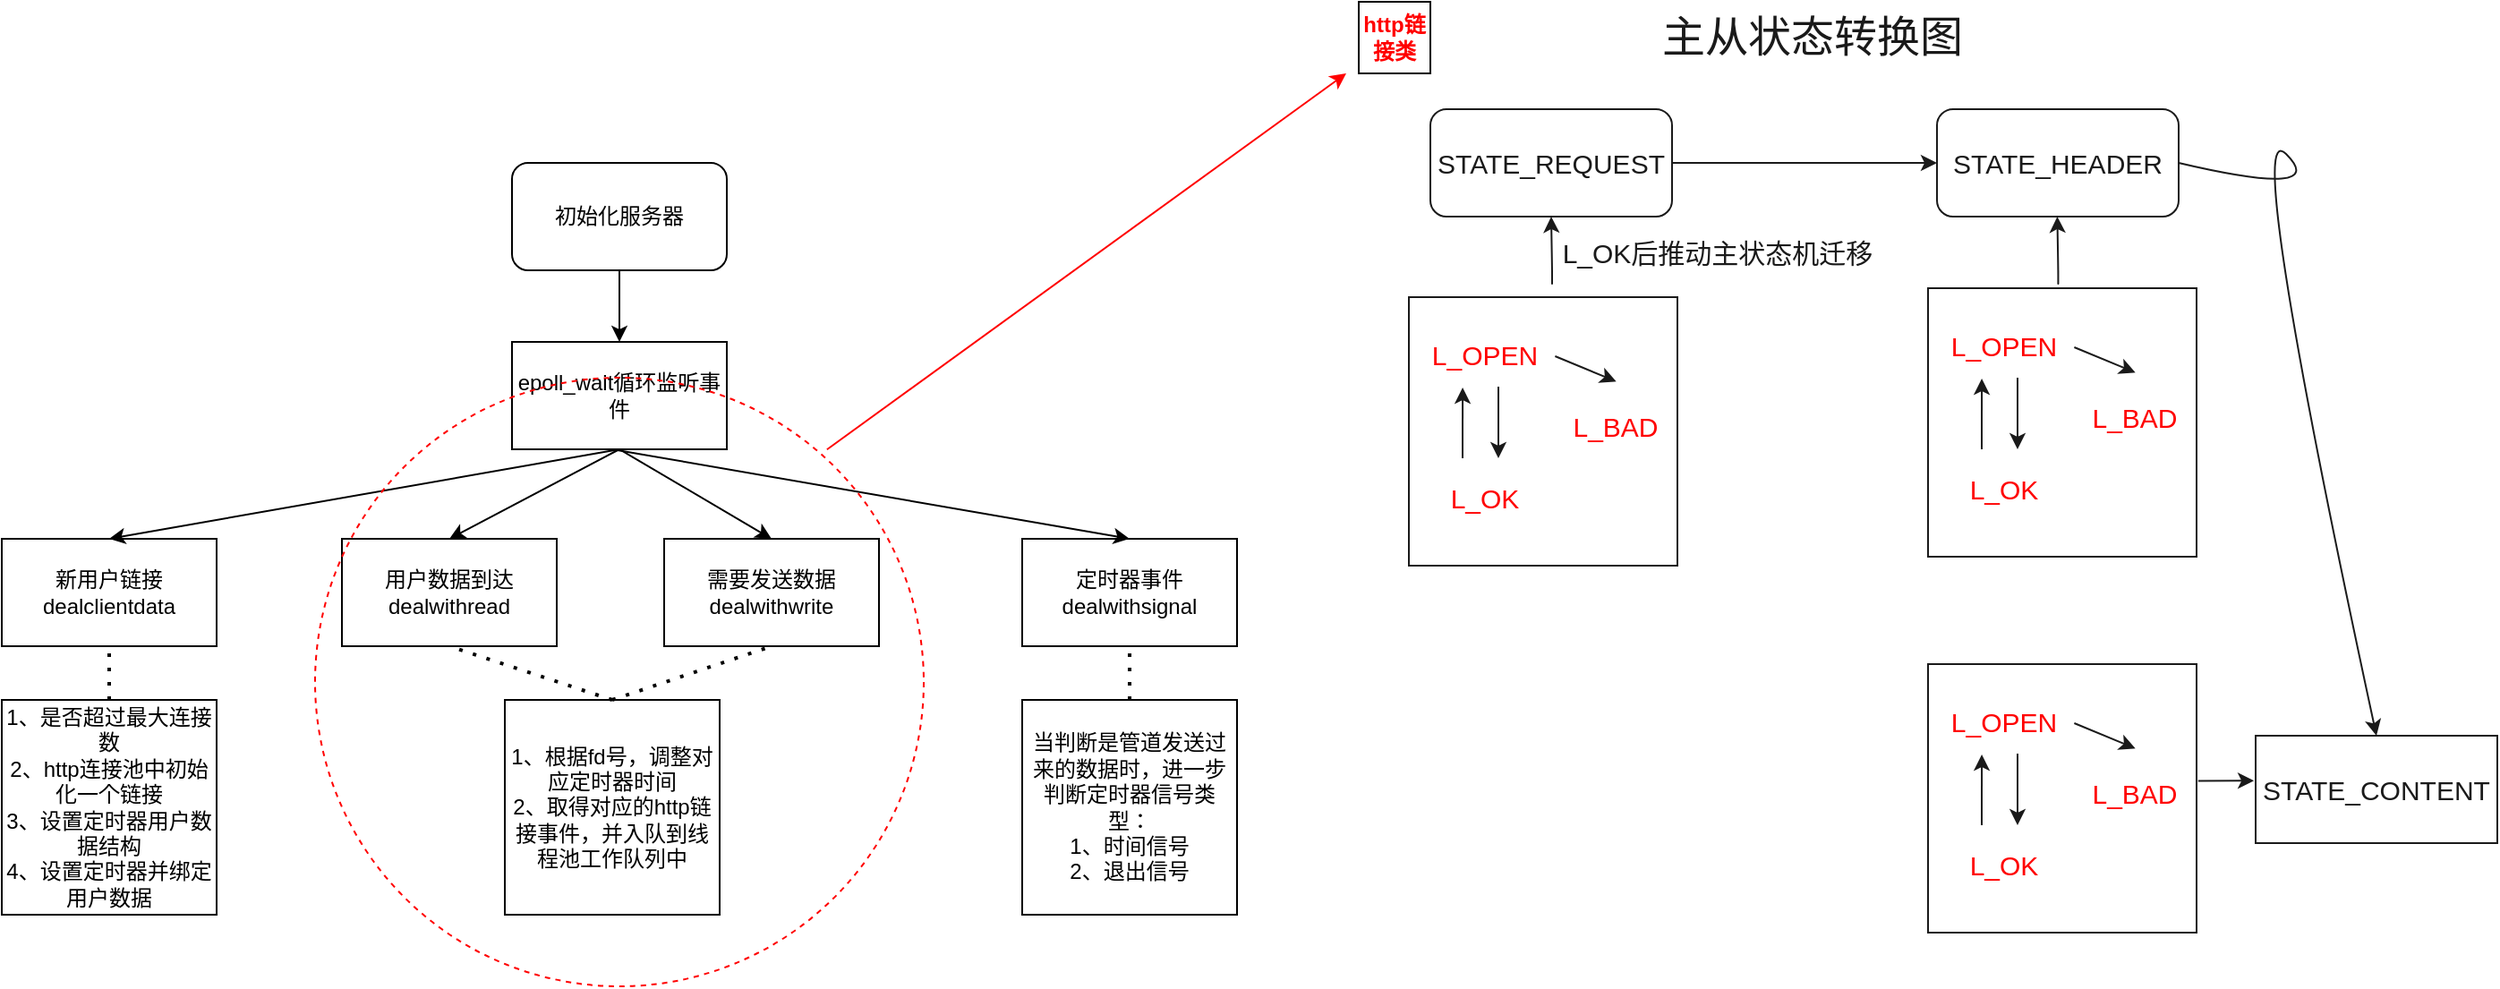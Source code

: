 <mxfile version="17.5.0" type="github">
  <diagram id="A5NiPpgJj7nc6MVz3xeY" name="Page-1">
    <mxGraphModel dx="1422" dy="800" grid="1" gridSize="10" guides="1" tooltips="1" connect="1" arrows="1" fold="1" page="1" pageScale="1" pageWidth="827" pageHeight="1169" math="0" shadow="0">
      <root>
        <mxCell id="0" />
        <mxCell id="1" parent="0" />
        <mxCell id="RjcR3AsE55ujhxijjUr5-1" value="初始化服务器" style="rounded=1;whiteSpace=wrap;html=1;" vertex="1" parent="1">
          <mxGeometry x="354" y="90" width="120" height="60" as="geometry" />
        </mxCell>
        <mxCell id="RjcR3AsE55ujhxijjUr5-3" value="epoll_wait循环监听事件" style="rounded=0;whiteSpace=wrap;html=1;" vertex="1" parent="1">
          <mxGeometry x="354" y="190" width="120" height="60" as="geometry" />
        </mxCell>
        <mxCell id="RjcR3AsE55ujhxijjUr5-4" value="新用户链接&lt;br&gt;dealclientdata" style="rounded=0;whiteSpace=wrap;html=1;" vertex="1" parent="1">
          <mxGeometry x="69" y="300" width="120" height="60" as="geometry" />
        </mxCell>
        <mxCell id="RjcR3AsE55ujhxijjUr5-5" value="用户数据到达&lt;br&gt;dealwithread" style="rounded=0;whiteSpace=wrap;html=1;" vertex="1" parent="1">
          <mxGeometry x="259" y="300" width="120" height="60" as="geometry" />
        </mxCell>
        <mxCell id="RjcR3AsE55ujhxijjUr5-6" value="需要发送数据&lt;br&gt;dealwithwrite" style="rounded=0;whiteSpace=wrap;html=1;" vertex="1" parent="1">
          <mxGeometry x="439" y="300" width="120" height="60" as="geometry" />
        </mxCell>
        <mxCell id="RjcR3AsE55ujhxijjUr5-7" value="定时器事件&lt;br&gt;dealwithsignal" style="rounded=0;whiteSpace=wrap;html=1;" vertex="1" parent="1">
          <mxGeometry x="639" y="300" width="120" height="60" as="geometry" />
        </mxCell>
        <mxCell id="RjcR3AsE55ujhxijjUr5-9" value="" style="endArrow=classic;html=1;rounded=0;entryX=0.5;entryY=0;entryDx=0;entryDy=0;exitX=0.5;exitY=1;exitDx=0;exitDy=0;" edge="1" parent="1" source="RjcR3AsE55ujhxijjUr5-3" target="RjcR3AsE55ujhxijjUr5-4">
          <mxGeometry width="50" height="50" relative="1" as="geometry">
            <mxPoint x="190" y="270" as="sourcePoint" />
            <mxPoint x="240" y="220" as="targetPoint" />
          </mxGeometry>
        </mxCell>
        <mxCell id="RjcR3AsE55ujhxijjUr5-10" value="" style="endArrow=classic;html=1;rounded=0;entryX=0.5;entryY=0;entryDx=0;entryDy=0;exitX=0.5;exitY=1;exitDx=0;exitDy=0;" edge="1" parent="1" source="RjcR3AsE55ujhxijjUr5-3" target="RjcR3AsE55ujhxijjUr5-5">
          <mxGeometry width="50" height="50" relative="1" as="geometry">
            <mxPoint x="424" y="260.0" as="sourcePoint" />
            <mxPoint x="139" y="310.0" as="targetPoint" />
          </mxGeometry>
        </mxCell>
        <mxCell id="RjcR3AsE55ujhxijjUr5-11" value="" style="endArrow=classic;html=1;rounded=0;entryX=0.5;entryY=0;entryDx=0;entryDy=0;exitX=0.5;exitY=1;exitDx=0;exitDy=0;" edge="1" parent="1" source="RjcR3AsE55ujhxijjUr5-3" target="RjcR3AsE55ujhxijjUr5-6">
          <mxGeometry width="50" height="50" relative="1" as="geometry">
            <mxPoint x="434" y="270.0" as="sourcePoint" />
            <mxPoint x="149" y="320.0" as="targetPoint" />
          </mxGeometry>
        </mxCell>
        <mxCell id="RjcR3AsE55ujhxijjUr5-12" value="" style="endArrow=classic;html=1;rounded=0;entryX=0.5;entryY=0;entryDx=0;entryDy=0;" edge="1" parent="1" target="RjcR3AsE55ujhxijjUr5-7">
          <mxGeometry width="50" height="50" relative="1" as="geometry">
            <mxPoint x="410" y="250" as="sourcePoint" />
            <mxPoint x="159" y="330.0" as="targetPoint" />
          </mxGeometry>
        </mxCell>
        <mxCell id="RjcR3AsE55ujhxijjUr5-13" value="" style="endArrow=classic;html=1;rounded=0;entryX=0.5;entryY=0;entryDx=0;entryDy=0;exitX=0.5;exitY=1;exitDx=0;exitDy=0;" edge="1" parent="1" source="RjcR3AsE55ujhxijjUr5-1" target="RjcR3AsE55ujhxijjUr5-3">
          <mxGeometry width="50" height="50" relative="1" as="geometry">
            <mxPoint x="454" y="290.0" as="sourcePoint" />
            <mxPoint x="169" y="340.0" as="targetPoint" />
          </mxGeometry>
        </mxCell>
        <mxCell id="RjcR3AsE55ujhxijjUr5-14" value="1、是否超过最大连接数&lt;br&gt;2、http连接池中初始化一个链接&lt;br&gt;3、设置定时器用户数据结构&lt;br&gt;4、设置定时器并绑定用户数据" style="whiteSpace=wrap;html=1;aspect=fixed;" vertex="1" parent="1">
          <mxGeometry x="69" y="390" width="120" height="120" as="geometry" />
        </mxCell>
        <mxCell id="RjcR3AsE55ujhxijjUr5-17" value="" style="endArrow=none;dashed=1;html=1;dashPattern=1 3;strokeWidth=2;rounded=0;entryX=0.5;entryY=1;entryDx=0;entryDy=0;exitX=0.5;exitY=0;exitDx=0;exitDy=0;" edge="1" parent="1" source="RjcR3AsE55ujhxijjUr5-14" target="RjcR3AsE55ujhxijjUr5-4">
          <mxGeometry width="50" height="50" relative="1" as="geometry">
            <mxPoint x="120" y="410" as="sourcePoint" />
            <mxPoint x="170" y="360" as="targetPoint" />
          </mxGeometry>
        </mxCell>
        <mxCell id="RjcR3AsE55ujhxijjUr5-18" value="1、根据fd号，调整对应定时器时间&lt;br&gt;2、取得对应的http链接事件，并入队到线程池工作队列中" style="whiteSpace=wrap;html=1;aspect=fixed;" vertex="1" parent="1">
          <mxGeometry x="350" y="390" width="120" height="120" as="geometry" />
        </mxCell>
        <mxCell id="RjcR3AsE55ujhxijjUr5-19" value="" style="endArrow=none;dashed=1;html=1;dashPattern=1 3;strokeWidth=2;rounded=0;exitX=0.5;exitY=0;exitDx=0;exitDy=0;entryX=0.5;entryY=1;entryDx=0;entryDy=0;" edge="1" parent="1" source="RjcR3AsE55ujhxijjUr5-18" target="RjcR3AsE55ujhxijjUr5-5">
          <mxGeometry width="50" height="50" relative="1" as="geometry">
            <mxPoint x="300" y="410" as="sourcePoint" />
            <mxPoint x="350" y="360" as="targetPoint" />
          </mxGeometry>
        </mxCell>
        <mxCell id="RjcR3AsE55ujhxijjUr5-20" value="" style="endArrow=none;dashed=1;html=1;dashPattern=1 3;strokeWidth=2;rounded=0;entryX=0.5;entryY=1;entryDx=0;entryDy=0;" edge="1" parent="1" target="RjcR3AsE55ujhxijjUr5-6">
          <mxGeometry width="50" height="50" relative="1" as="geometry">
            <mxPoint x="410" y="390" as="sourcePoint" />
            <mxPoint x="540" y="370" as="targetPoint" />
          </mxGeometry>
        </mxCell>
        <mxCell id="RjcR3AsE55ujhxijjUr5-21" value="当判断是管道发送过来的数据时，进一步判断定时器信号类型：&lt;br&gt;1、时间信号&lt;br&gt;2、退出信号" style="whiteSpace=wrap;html=1;aspect=fixed;" vertex="1" parent="1">
          <mxGeometry x="639" y="390" width="120" height="120" as="geometry" />
        </mxCell>
        <mxCell id="RjcR3AsE55ujhxijjUr5-22" value="" style="endArrow=none;dashed=1;html=1;dashPattern=1 3;strokeWidth=2;rounded=0;entryX=0.5;entryY=1;entryDx=0;entryDy=0;exitX=0.5;exitY=0;exitDx=0;exitDy=0;" edge="1" parent="1" source="RjcR3AsE55ujhxijjUr5-21" target="RjcR3AsE55ujhxijjUr5-7">
          <mxGeometry width="50" height="50" relative="1" as="geometry">
            <mxPoint x="580" y="430" as="sourcePoint" />
            <mxPoint x="630" y="380" as="targetPoint" />
          </mxGeometry>
        </mxCell>
        <mxCell id="RjcR3AsE55ujhxijjUr5-23" value="&lt;b&gt;&lt;font color=&quot;#ff0000&quot;&gt;http链接类&lt;/font&gt;&lt;/b&gt;" style="whiteSpace=wrap;html=1;aspect=fixed;" vertex="1" parent="1">
          <mxGeometry x="827" width="40" height="40" as="geometry" />
        </mxCell>
        <mxCell id="RjcR3AsE55ujhxijjUr5-27" value="" style="ellipse;whiteSpace=wrap;html=1;aspect=fixed;dashed=1;fillColor=none;strokeColor=#FF0000;" vertex="1" parent="1">
          <mxGeometry x="244" y="210" width="340" height="340" as="geometry" />
        </mxCell>
        <mxCell id="RjcR3AsE55ujhxijjUr5-28" value="" style="endArrow=classic;html=1;rounded=1;exitX=0.841;exitY=0.118;exitDx=0;exitDy=0;exitPerimeter=0;strokeColor=#FF0000;" edge="1" parent="1" source="RjcR3AsE55ujhxijjUr5-27">
          <mxGeometry width="50" height="50" relative="1" as="geometry">
            <mxPoint x="540" y="250" as="sourcePoint" />
            <mxPoint x="820" y="40" as="targetPoint" />
          </mxGeometry>
        </mxCell>
        <mxCell id="RjcR3AsE55ujhxijjUr5-29" value="&lt;font style=&quot;font-size: 24px&quot;&gt;主从状态转换图&lt;/font&gt;" style="text;html=1;align=center;verticalAlign=middle;resizable=0;points=[];autosize=1;strokeColor=none;fillColor=none;fontColor=#1A1A1A;" vertex="1" parent="1">
          <mxGeometry x="990" y="10" width="180" height="20" as="geometry" />
        </mxCell>
        <mxCell id="RjcR3AsE55ujhxijjUr5-30" value="" style="whiteSpace=wrap;html=1;aspect=fixed;fontSize=24;fontColor=#FF0000;strokeColor=#1A1A1A;fillColor=none;" vertex="1" parent="1">
          <mxGeometry x="855" y="165" width="150" height="150" as="geometry" />
        </mxCell>
        <mxCell id="RjcR3AsE55ujhxijjUr5-33" value="&lt;font style=&quot;font-size: 15px&quot;&gt;L_OPEN&lt;/font&gt;" style="text;html=1;align=center;verticalAlign=middle;resizable=0;points=[];autosize=1;strokeColor=none;fillColor=none;fontSize=24;fontColor=#FF0000;" vertex="1" parent="1">
          <mxGeometry x="862" y="175" width="70" height="40" as="geometry" />
        </mxCell>
        <mxCell id="RjcR3AsE55ujhxijjUr5-34" value="&lt;font style=&quot;font-size: 15px&quot;&gt;L_OK&lt;/font&gt;" style="text;html=1;align=center;verticalAlign=middle;resizable=0;points=[];autosize=1;strokeColor=none;fillColor=none;fontSize=24;fontColor=#FF0000;" vertex="1" parent="1">
          <mxGeometry x="872" y="255" width="50" height="40" as="geometry" />
        </mxCell>
        <mxCell id="RjcR3AsE55ujhxijjUr5-35" value="&lt;font style=&quot;font-size: 15px&quot;&gt;L_BAD&lt;/font&gt;" style="text;html=1;align=center;verticalAlign=middle;resizable=0;points=[];autosize=1;strokeColor=none;fillColor=none;fontSize=24;fontColor=#FF0000;" vertex="1" parent="1">
          <mxGeometry x="940" y="215" width="60" height="40" as="geometry" />
        </mxCell>
        <mxCell id="RjcR3AsE55ujhxijjUr5-44" value="" style="endArrow=classic;html=1;rounded=1;fontSize=15;fontColor=#FF0000;strokeColor=#1A1A1A;entryX=0.329;entryY=1.013;entryDx=0;entryDy=0;entryPerimeter=0;" edge="1" parent="1" target="RjcR3AsE55ujhxijjUr5-33">
          <mxGeometry width="50" height="50" relative="1" as="geometry">
            <mxPoint x="885" y="255" as="sourcePoint" />
            <mxPoint x="925" y="365" as="targetPoint" />
          </mxGeometry>
        </mxCell>
        <mxCell id="RjcR3AsE55ujhxijjUr5-45" value="" style="endArrow=classic;html=1;rounded=1;fontSize=15;fontColor=#FF0000;strokeColor=#1A1A1A;" edge="1" parent="1">
          <mxGeometry width="50" height="50" relative="1" as="geometry">
            <mxPoint x="905" y="215" as="sourcePoint" />
            <mxPoint x="905" y="255" as="targetPoint" />
          </mxGeometry>
        </mxCell>
        <mxCell id="RjcR3AsE55ujhxijjUr5-46" value="" style="endArrow=classic;html=1;rounded=1;fontSize=15;fontColor=#FF0000;strokeColor=#1A1A1A;entryX=0.514;entryY=-0.071;entryDx=0;entryDy=0;entryPerimeter=0;exitX=1.067;exitY=0.575;exitDx=0;exitDy=0;exitPerimeter=0;" edge="1" parent="1" source="RjcR3AsE55ujhxijjUr5-33" target="RjcR3AsE55ujhxijjUr5-35">
          <mxGeometry width="50" height="50" relative="1" as="geometry">
            <mxPoint x="975" y="405" as="sourcePoint" />
            <mxPoint x="905.03" y="235.52" as="targetPoint" />
          </mxGeometry>
        </mxCell>
        <mxCell id="RjcR3AsE55ujhxijjUr5-47" value="" style="whiteSpace=wrap;html=1;aspect=fixed;fontSize=24;fontColor=#FF0000;strokeColor=#1A1A1A;fillColor=none;" vertex="1" parent="1">
          <mxGeometry x="1145" y="160" width="150" height="150" as="geometry" />
        </mxCell>
        <mxCell id="RjcR3AsE55ujhxijjUr5-48" value="&lt;font style=&quot;font-size: 15px&quot;&gt;L_OPEN&lt;/font&gt;" style="text;html=1;align=center;verticalAlign=middle;resizable=0;points=[];autosize=1;strokeColor=none;fillColor=none;fontSize=24;fontColor=#FF0000;" vertex="1" parent="1">
          <mxGeometry x="1152" y="170" width="70" height="40" as="geometry" />
        </mxCell>
        <mxCell id="RjcR3AsE55ujhxijjUr5-49" value="&lt;font style=&quot;font-size: 15px&quot;&gt;L_OK&lt;/font&gt;" style="text;html=1;align=center;verticalAlign=middle;resizable=0;points=[];autosize=1;strokeColor=none;fillColor=none;fontSize=24;fontColor=#FF0000;" vertex="1" parent="1">
          <mxGeometry x="1162" y="250" width="50" height="40" as="geometry" />
        </mxCell>
        <mxCell id="RjcR3AsE55ujhxijjUr5-50" value="&lt;font style=&quot;font-size: 15px&quot;&gt;L_BAD&lt;/font&gt;" style="text;html=1;align=center;verticalAlign=middle;resizable=0;points=[];autosize=1;strokeColor=none;fillColor=none;fontSize=24;fontColor=#FF0000;" vertex="1" parent="1">
          <mxGeometry x="1230" y="210" width="60" height="40" as="geometry" />
        </mxCell>
        <mxCell id="RjcR3AsE55ujhxijjUr5-51" value="" style="endArrow=classic;html=1;rounded=1;fontSize=15;fontColor=#FF0000;strokeColor=#1A1A1A;entryX=0.329;entryY=1.013;entryDx=0;entryDy=0;entryPerimeter=0;" edge="1" parent="1" target="RjcR3AsE55ujhxijjUr5-48">
          <mxGeometry width="50" height="50" relative="1" as="geometry">
            <mxPoint x="1175" y="250" as="sourcePoint" />
            <mxPoint x="1215" y="360" as="targetPoint" />
          </mxGeometry>
        </mxCell>
        <mxCell id="RjcR3AsE55ujhxijjUr5-52" value="" style="endArrow=classic;html=1;rounded=1;fontSize=15;fontColor=#FF0000;strokeColor=#1A1A1A;" edge="1" parent="1">
          <mxGeometry width="50" height="50" relative="1" as="geometry">
            <mxPoint x="1195" y="210" as="sourcePoint" />
            <mxPoint x="1195" y="250" as="targetPoint" />
          </mxGeometry>
        </mxCell>
        <mxCell id="RjcR3AsE55ujhxijjUr5-53" value="" style="endArrow=classic;html=1;rounded=1;fontSize=15;fontColor=#FF0000;strokeColor=#1A1A1A;entryX=0.514;entryY=-0.071;entryDx=0;entryDy=0;entryPerimeter=0;exitX=1.067;exitY=0.575;exitDx=0;exitDy=0;exitPerimeter=0;" edge="1" parent="1" source="RjcR3AsE55ujhxijjUr5-48" target="RjcR3AsE55ujhxijjUr5-50">
          <mxGeometry width="50" height="50" relative="1" as="geometry">
            <mxPoint x="1265" y="400" as="sourcePoint" />
            <mxPoint x="1195.03" y="230.52" as="targetPoint" />
          </mxGeometry>
        </mxCell>
        <mxCell id="RjcR3AsE55ujhxijjUr5-54" value="" style="whiteSpace=wrap;html=1;aspect=fixed;fontSize=24;fontColor=#FF0000;strokeColor=#1A1A1A;fillColor=none;" vertex="1" parent="1">
          <mxGeometry x="1145" y="370" width="150" height="150" as="geometry" />
        </mxCell>
        <mxCell id="RjcR3AsE55ujhxijjUr5-55" value="&lt;font style=&quot;font-size: 15px&quot;&gt;L_OPEN&lt;/font&gt;" style="text;html=1;align=center;verticalAlign=middle;resizable=0;points=[];autosize=1;strokeColor=none;fillColor=none;fontSize=24;fontColor=#FF0000;" vertex="1" parent="1">
          <mxGeometry x="1152" y="380" width="70" height="40" as="geometry" />
        </mxCell>
        <mxCell id="RjcR3AsE55ujhxijjUr5-56" value="&lt;font style=&quot;font-size: 15px&quot;&gt;L_OK&lt;/font&gt;" style="text;html=1;align=center;verticalAlign=middle;resizable=0;points=[];autosize=1;strokeColor=none;fillColor=none;fontSize=24;fontColor=#FF0000;" vertex="1" parent="1">
          <mxGeometry x="1162" y="460" width="50" height="40" as="geometry" />
        </mxCell>
        <mxCell id="RjcR3AsE55ujhxijjUr5-57" value="&lt;font style=&quot;font-size: 15px&quot;&gt;L_BAD&lt;/font&gt;" style="text;html=1;align=center;verticalAlign=middle;resizable=0;points=[];autosize=1;strokeColor=none;fillColor=none;fontSize=24;fontColor=#FF0000;" vertex="1" parent="1">
          <mxGeometry x="1230" y="420" width="60" height="40" as="geometry" />
        </mxCell>
        <mxCell id="RjcR3AsE55ujhxijjUr5-58" value="" style="endArrow=classic;html=1;rounded=1;fontSize=15;fontColor=#FF0000;strokeColor=#1A1A1A;entryX=0.329;entryY=1.013;entryDx=0;entryDy=0;entryPerimeter=0;" edge="1" parent="1" target="RjcR3AsE55ujhxijjUr5-55">
          <mxGeometry width="50" height="50" relative="1" as="geometry">
            <mxPoint x="1175" y="460" as="sourcePoint" />
            <mxPoint x="1215" y="570" as="targetPoint" />
          </mxGeometry>
        </mxCell>
        <mxCell id="RjcR3AsE55ujhxijjUr5-59" value="" style="endArrow=classic;html=1;rounded=1;fontSize=15;fontColor=#FF0000;strokeColor=#1A1A1A;" edge="1" parent="1">
          <mxGeometry width="50" height="50" relative="1" as="geometry">
            <mxPoint x="1195" y="420" as="sourcePoint" />
            <mxPoint x="1195" y="460" as="targetPoint" />
          </mxGeometry>
        </mxCell>
        <mxCell id="RjcR3AsE55ujhxijjUr5-60" value="" style="endArrow=classic;html=1;rounded=1;fontSize=15;fontColor=#FF0000;strokeColor=#1A1A1A;entryX=0.514;entryY=-0.071;entryDx=0;entryDy=0;entryPerimeter=0;exitX=1.067;exitY=0.575;exitDx=0;exitDy=0;exitPerimeter=0;" edge="1" parent="1" source="RjcR3AsE55ujhxijjUr5-55" target="RjcR3AsE55ujhxijjUr5-57">
          <mxGeometry width="50" height="50" relative="1" as="geometry">
            <mxPoint x="1265" y="610" as="sourcePoint" />
            <mxPoint x="1195.03" y="440.52" as="targetPoint" />
          </mxGeometry>
        </mxCell>
        <mxCell id="RjcR3AsE55ujhxijjUr5-66" value="&lt;font color=&quot;#1a1a1a&quot;&gt;STATE_REQUEST&lt;/font&gt;" style="rounded=1;whiteSpace=wrap;html=1;fontSize=15;fontColor=#FF0000;strokeColor=#1A1A1A;fillColor=none;" vertex="1" parent="1">
          <mxGeometry x="867" y="60" width="135" height="60" as="geometry" />
        </mxCell>
        <mxCell id="RjcR3AsE55ujhxijjUr5-67" value="&lt;font color=&quot;#1a1a1a&quot;&gt;STATE_HEADER&lt;/font&gt;" style="rounded=1;whiteSpace=wrap;html=1;fontSize=15;fontColor=#FF0000;strokeColor=#1A1A1A;fillColor=none;" vertex="1" parent="1">
          <mxGeometry x="1150" y="60" width="135" height="60" as="geometry" />
        </mxCell>
        <mxCell id="RjcR3AsE55ujhxijjUr5-68" value="&lt;font color=&quot;#1a1a1a&quot;&gt;STATE_CONTENT&lt;/font&gt;" style="rounded=1;whiteSpace=wrap;html=1;fontSize=15;fontColor=#FF0000;strokeColor=#1A1A1A;fillColor=none;arcSize=0;" vertex="1" parent="1">
          <mxGeometry x="1328" y="410" width="135" height="60" as="geometry" />
        </mxCell>
        <mxCell id="RjcR3AsE55ujhxijjUr5-69" value="" style="endArrow=classic;html=1;rounded=1;fontSize=15;fontColor=#FF0000;strokeColor=#1A1A1A;entryX=0;entryY=0.5;entryDx=0;entryDy=0;exitX=1;exitY=0.5;exitDx=0;exitDy=0;" edge="1" parent="1" source="RjcR3AsE55ujhxijjUr5-66" target="RjcR3AsE55ujhxijjUr5-67">
          <mxGeometry width="50" height="50" relative="1" as="geometry">
            <mxPoint x="1020" y="120" as="sourcePoint" />
            <mxPoint x="1070" y="70" as="targetPoint" />
          </mxGeometry>
        </mxCell>
        <mxCell id="RjcR3AsE55ujhxijjUr5-70" value="" style="curved=1;endArrow=classic;html=1;rounded=1;fontSize=15;fontColor=#FF0000;strokeColor=#1A1A1A;exitX=1;exitY=0.5;exitDx=0;exitDy=0;entryX=0.5;entryY=0;entryDx=0;entryDy=0;" edge="1" parent="1" source="RjcR3AsE55ujhxijjUr5-67" target="RjcR3AsE55ujhxijjUr5-68">
          <mxGeometry width="50" height="50" relative="1" as="geometry">
            <mxPoint x="1320" y="110" as="sourcePoint" />
            <mxPoint x="1370" y="60" as="targetPoint" />
            <Array as="points">
              <mxPoint x="1370" y="110" />
              <mxPoint x="1320" y="60" />
            </Array>
          </mxGeometry>
        </mxCell>
        <mxCell id="RjcR3AsE55ujhxijjUr5-71" value="" style="endArrow=classic;html=1;rounded=1;fontSize=15;fontColor=#FF0000;strokeColor=#1A1A1A;entryX=0.5;entryY=1;entryDx=0;entryDy=0;" edge="1" parent="1" target="RjcR3AsE55ujhxijjUr5-66">
          <mxGeometry width="50" height="50" relative="1" as="geometry">
            <mxPoint x="935" y="150" as="sourcePoint" />
            <mxPoint x="960" y="130" as="targetPoint" />
            <Array as="points">
              <mxPoint x="935" y="160" />
              <mxPoint x="935" y="150" />
            </Array>
          </mxGeometry>
        </mxCell>
        <mxCell id="RjcR3AsE55ujhxijjUr5-72" value="" style="endArrow=classic;html=1;rounded=1;fontSize=15;fontColor=#FF0000;strokeColor=#1A1A1A;entryX=0.5;entryY=1;entryDx=0;entryDy=0;" edge="1" parent="1">
          <mxGeometry width="50" height="50" relative="1" as="geometry">
            <mxPoint x="1217.71" y="150" as="sourcePoint" />
            <mxPoint x="1217.21" y="120.0" as="targetPoint" />
            <Array as="points">
              <mxPoint x="1217.71" y="160" />
              <mxPoint x="1217.71" y="150" />
            </Array>
          </mxGeometry>
        </mxCell>
        <mxCell id="RjcR3AsE55ujhxijjUr5-73" value="" style="endArrow=classic;html=1;rounded=1;fontSize=15;fontColor=#FF0000;strokeColor=#1A1A1A;entryX=-0.007;entryY=0.419;entryDx=0;entryDy=0;entryPerimeter=0;exitX=1.006;exitY=0.435;exitDx=0;exitDy=0;exitPerimeter=0;" edge="1" parent="1" source="RjcR3AsE55ujhxijjUr5-54" target="RjcR3AsE55ujhxijjUr5-68">
          <mxGeometry width="50" height="50" relative="1" as="geometry">
            <mxPoint x="1300.5" y="430" as="sourcePoint" />
            <mxPoint x="1300" y="420" as="targetPoint" />
            <Array as="points" />
          </mxGeometry>
        </mxCell>
        <mxCell id="RjcR3AsE55ujhxijjUr5-74" value="&lt;font color=&quot;#1a1a1a&quot;&gt;L_OK后推动主状态机迁移&lt;/font&gt;" style="text;html=1;align=center;verticalAlign=middle;resizable=0;points=[];autosize=1;strokeColor=none;fillColor=none;fontSize=15;fontColor=#FF0000;" vertex="1" parent="1">
          <mxGeometry x="932" y="130" width="190" height="20" as="geometry" />
        </mxCell>
      </root>
    </mxGraphModel>
  </diagram>
</mxfile>
